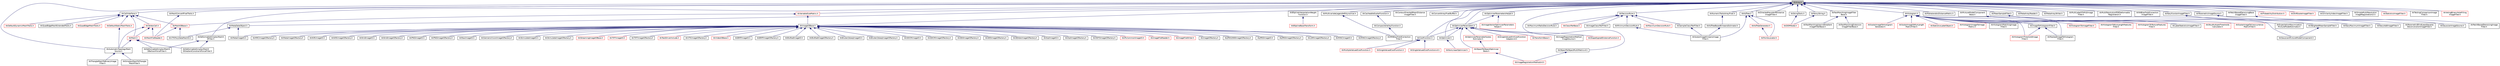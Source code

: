 digraph "itkArray.h"
{
 // LATEX_PDF_SIZE
  edge [fontname="Helvetica",fontsize="10",labelfontname="Helvetica",labelfontsize="10"];
  node [fontname="Helvetica",fontsize="10",shape=record];
  Node1 [label="itkArray.h",height=0.2,width=0.4,color="black", fillcolor="grey75", style="filled", fontcolor="black",tooltip=" "];
  Node1 -> Node2 [dir="back",color="midnightblue",fontsize="10",style="solid",fontname="Helvetica"];
  Node2 [label="itkAutomaticTopologyMesh\lSource.h",height=0.2,width=0.4,color="black", fillcolor="white", style="filled",URL="$itkAutomaticTopologyMeshSource_8h.html",tooltip=" "];
  Node2 -> Node3 [dir="back",color="midnightblue",fontsize="10",style="solid",fontname="Helvetica"];
  Node3 [label="itkSimplexMeshToTriangle\lMeshFilter.h",height=0.2,width=0.4,color="black", fillcolor="white", style="filled",URL="$itkSimplexMeshToTriangleMeshFilter_8h.html",tooltip=" "];
  Node2 -> Node4 [dir="back",color="midnightblue",fontsize="10",style="solid",fontname="Helvetica"];
  Node4 [label="itkTriangleMeshToBinaryImage\lFilter.h",height=0.2,width=0.4,color="black", fillcolor="white", style="filled",URL="$itkTriangleMeshToBinaryImageFilter_8h.html",tooltip=" "];
  Node1 -> Node5 [dir="back",color="midnightblue",fontsize="10",style="solid",fontname="Helvetica"];
  Node5 [label="itkBSplineInterpolationWeight\lFunction.h",height=0.2,width=0.4,color="black", fillcolor="white", style="filled",URL="$itkBSplineInterpolationWeightFunction_8h.html",tooltip=" "];
  Node5 -> Node6 [dir="back",color="midnightblue",fontsize="10",style="solid",fontname="Helvetica"];
  Node6 [label="itkBSplineBaseTransform.h",height=0.2,width=0.4,color="red", fillcolor="white", style="filled",URL="$itkBSplineBaseTransform_8h.html",tooltip=" "];
  Node1 -> Node29 [dir="back",color="midnightblue",fontsize="10",style="solid",fontname="Helvetica"];
  Node29 [label="itkCacheableScalarFunction.h",height=0.2,width=0.4,color="black", fillcolor="white", style="filled",URL="$itkCacheableScalarFunction_8h.html",tooltip=" "];
  Node29 -> Node30 [dir="back",color="midnightblue",fontsize="10",style="solid",fontname="Helvetica"];
  Node30 [label="itkCompositeValleyFunction.h",height=0.2,width=0.4,color="black", fillcolor="white", style="filled",URL="$itkCompositeValleyFunction_8h.html",tooltip=" "];
  Node30 -> Node31 [dir="back",color="midnightblue",fontsize="10",style="solid",fontname="Helvetica"];
  Node31 [label="itkMRIBiasFieldCorrection\lFilter.h",height=0.2,width=0.4,color="black", fillcolor="white", style="filled",URL="$itkMRIBiasFieldCorrectionFilter_8h.html",tooltip=" "];
  Node1 -> Node32 [dir="back",color="midnightblue",fontsize="10",style="solid",fontname="Helvetica"];
  Node32 [label="itkCellInterface.h",height=0.2,width=0.4,color="black", fillcolor="white", style="filled",URL="$itkCellInterface_8h.html",tooltip=" "];
  Node32 -> Node33 [dir="back",color="midnightblue",fontsize="10",style="solid",fontname="Helvetica"];
  Node33 [label="itkDefaultDynamicMeshTraits.h",height=0.2,width=0.4,color="red", fillcolor="white", style="filled",URL="$itkDefaultDynamicMeshTraits_8h.html",tooltip=" "];
  Node32 -> Node42 [dir="back",color="midnightblue",fontsize="10",style="solid",fontname="Helvetica"];
  Node42 [label="itkDefaultStaticMeshTraits.h",height=0.2,width=0.4,color="red", fillcolor="white", style="filled",URL="$itkDefaultStaticMeshTraits_8h.html",tooltip=" "];
  Node42 -> Node2 [dir="back",color="midnightblue",fontsize="10",style="solid",fontname="Helvetica"];
  Node32 -> Node77 [dir="back",color="midnightblue",fontsize="10",style="solid",fontname="Helvetica"];
  Node77 [label="itkMesh.h",height=0.2,width=0.4,color="red", fillcolor="white", style="filled",URL="$itkMesh_8h.html",tooltip=" "];
  Node77 -> Node2 [dir="back",color="midnightblue",fontsize="10",style="solid",fontname="Helvetica"];
  Node77 -> Node78 [dir="back",color="midnightblue",fontsize="10",style="solid",fontname="Helvetica"];
  Node78 [label="itkDeformableSimplexMesh3\lDBalloonForceFilter.h",height=0.2,width=0.4,color="black", fillcolor="white", style="filled",URL="$itkDeformableSimplexMesh3DBalloonForceFilter_8h.html",tooltip=" "];
  Node77 -> Node79 [dir="back",color="midnightblue",fontsize="10",style="solid",fontname="Helvetica"];
  Node79 [label="itkDeformableSimplexMesh3\lDGradientConstraintForceFilter.h",height=0.2,width=0.4,color="black", fillcolor="white", style="filled",URL="$itkDeformableSimplexMesh3DGradientConstraintForceFilter_8h.html",tooltip=" "];
  Node32 -> Node125 [dir="back",color="midnightblue",fontsize="10",style="solid",fontname="Helvetica"];
  Node125 [label="itkMeshIOBase.h",height=0.2,width=0.4,color="red", fillcolor="white", style="filled",URL="$itkMeshIOBase_8h.html",tooltip=" "];
  Node125 -> Node134 [dir="back",color="midnightblue",fontsize="10",style="solid",fontname="Helvetica"];
  Node134 [label="itkMeshFileReader.h",height=0.2,width=0.4,color="red", fillcolor="white", style="filled",URL="$itkMeshFileReader_8h.html",tooltip=" "];
  Node125 -> Node142 [dir="back",color="midnightblue",fontsize="10",style="solid",fontname="Helvetica"];
  Node142 [label="itkVTKPolyDataMeshIO.h",height=0.2,width=0.4,color="black", fillcolor="white", style="filled",URL="$itkVTKPolyDataMeshIO_8h.html",tooltip=" "];
  Node32 -> Node144 [dir="back",color="midnightblue",fontsize="10",style="solid",fontname="Helvetica"];
  Node144 [label="itkQuadEdgeMeshExtendedTraits.h",height=0.2,width=0.4,color="black", fillcolor="white", style="filled",URL="$itkQuadEdgeMeshExtendedTraits_8h.html",tooltip=" "];
  Node32 -> Node145 [dir="back",color="midnightblue",fontsize="10",style="solid",fontname="Helvetica"];
  Node145 [label="itkQuadEdgeMeshTraits.h",height=0.2,width=0.4,color="red", fillcolor="white", style="filled",URL="$itkQuadEdgeMeshTraits_8h.html",tooltip=" "];
  Node32 -> Node146 [dir="back",color="midnightblue",fontsize="10",style="solid",fontname="Helvetica"];
  Node146 [label="itkVertexCell.h",height=0.2,width=0.4,color="red", fillcolor="white", style="filled",URL="$itkVertexCell_8h.html",tooltip=" "];
  Node146 -> Node2 [dir="back",color="midnightblue",fontsize="10",style="solid",fontname="Helvetica"];
  Node146 -> Node77 [dir="back",color="midnightblue",fontsize="10",style="solid",fontname="Helvetica"];
  Node146 -> Node134 [dir="back",color="midnightblue",fontsize="10",style="solid",fontname="Helvetica"];
  Node1 -> Node162 [dir="back",color="midnightblue",fontsize="10",style="solid",fontname="Helvetica"];
  Node162 [label="itkContourDirectedMeanDistance\lImageFilter.h",height=0.2,width=0.4,color="black", fillcolor="white", style="filled",URL="$itkContourDirectedMeanDistanceImageFilter_8h.html",tooltip=" "];
  Node1 -> Node163 [dir="back",color="midnightblue",fontsize="10",style="solid",fontname="Helvetica"];
  Node163 [label="itkConvertArrayPixelBuffer.h",height=0.2,width=0.4,color="black", fillcolor="white", style="filled",URL="$itkConvertArrayPixelBuffer_8h.html",tooltip=" "];
  Node1 -> Node164 [dir="back",color="midnightblue",fontsize="10",style="solid",fontname="Helvetica"];
  Node164 [label="itkCostFunction.h",height=0.2,width=0.4,color="black", fillcolor="white", style="filled",URL="$itkCostFunction_8h.html",tooltip=" "];
  Node164 -> Node165 [dir="back",color="midnightblue",fontsize="10",style="solid",fontname="Helvetica"];
  Node165 [label="itkMultipleValuedCostFunction.h",height=0.2,width=0.4,color="red", fillcolor="white", style="filled",URL="$itkMultipleValuedCostFunction_8h.html",tooltip=" "];
  Node164 -> Node174 [dir="back",color="midnightblue",fontsize="10",style="solid",fontname="Helvetica"];
  Node174 [label="itkSingleValuedCostFunction.h",height=0.2,width=0.4,color="red", fillcolor="white", style="filled",URL="$itkSingleValuedCostFunction_8h.html",tooltip=" "];
  Node164 -> Node208 [dir="back",color="midnightblue",fontsize="10",style="solid",fontname="Helvetica"];
  Node208 [label="itkSingleValuedCostFunctionv4.h",height=0.2,width=0.4,color="red", fillcolor="white", style="filled",URL="$itkSingleValuedCostFunctionv4_8h.html",tooltip=" "];
  Node1 -> Node231 [dir="back",color="midnightblue",fontsize="10",style="solid",fontname="Helvetica"];
  Node231 [label="itkDecisionRule.h",height=0.2,width=0.4,color="black", fillcolor="white", style="filled",URL="$itkDecisionRule_8h.html",tooltip=" "];
  Node231 -> Node232 [dir="back",color="midnightblue",fontsize="10",style="solid",fontname="Helvetica"];
  Node232 [label="itkClassifierBase.h",height=0.2,width=0.4,color="red", fillcolor="white", style="filled",URL="$itkClassifierBase_8h.html",tooltip=" "];
  Node231 -> Node236 [dir="back",color="midnightblue",fontsize="10",style="solid",fontname="Helvetica"];
  Node236 [label="itkImageClassifierFilter.h",height=0.2,width=0.4,color="black", fillcolor="white", style="filled",URL="$itkImageClassifierFilter_8h.html",tooltip=" "];
  Node231 -> Node237 [dir="back",color="midnightblue",fontsize="10",style="solid",fontname="Helvetica"];
  Node237 [label="itkMaximumDecisionRule.h",height=0.2,width=0.4,color="red", fillcolor="white", style="filled",URL="$itkMaximumDecisionRule_8h.html",tooltip=" "];
  Node231 -> Node239 [dir="back",color="midnightblue",fontsize="10",style="solid",fontname="Helvetica"];
  Node239 [label="itkMaximumRatioDecisionRule.h",height=0.2,width=0.4,color="black", fillcolor="white", style="filled",URL="$itkMaximumRatioDecisionRule_8h.html",tooltip=" "];
  Node231 -> Node240 [dir="back",color="midnightblue",fontsize="10",style="solid",fontname="Helvetica"];
  Node240 [label="itkMinimumDecisionRule.h",height=0.2,width=0.4,color="black", fillcolor="white", style="filled",URL="$itkMinimumDecisionRule_8h.html",tooltip=" "];
  Node240 -> Node241 [dir="back",color="midnightblue",fontsize="10",style="solid",fontname="Helvetica"];
  Node241 [label="itkScalarImageKmeansImage\lFilter.h",height=0.2,width=0.4,color="black", fillcolor="white", style="filled",URL="$itkScalarImageKmeansImageFilter_8h.html",tooltip=" "];
  Node231 -> Node242 [dir="back",color="midnightblue",fontsize="10",style="solid",fontname="Helvetica"];
  Node242 [label="itkSampleClassifierFilter.h",height=0.2,width=0.4,color="black", fillcolor="white", style="filled",URL="$itkSampleClassifierFilter_8h.html",tooltip=" "];
  Node242 -> Node241 [dir="back",color="midnightblue",fontsize="10",style="solid",fontname="Helvetica"];
  Node1 -> Node107 [dir="back",color="midnightblue",fontsize="10",style="solid",fontname="Helvetica"];
  Node107 [label="itkDeformableSimplexMesh3\lDFilter.h",height=0.2,width=0.4,color="black", fillcolor="white", style="filled",URL="$itkDeformableSimplexMesh3DFilter_8h.html",tooltip=" "];
  Node107 -> Node78 [dir="back",color="midnightblue",fontsize="10",style="solid",fontname="Helvetica"];
  Node107 -> Node79 [dir="back",color="midnightblue",fontsize="10",style="solid",fontname="Helvetica"];
  Node1 -> Node243 [dir="back",color="midnightblue",fontsize="10",style="solid",fontname="Helvetica"];
  Node243 [label="itkDirectedHausdorffDistance\lImageFilter.h",height=0.2,width=0.4,color="black", fillcolor="white", style="filled",URL="$itkDirectedHausdorffDistanceImageFilter_8h.html",tooltip=" "];
  Node1 -> Node244 [dir="back",color="midnightblue",fontsize="10",style="solid",fontname="Helvetica"];
  Node244 [label="itkFancyString.h",height=0.2,width=0.4,color="black", fillcolor="white", style="filled",URL="$itkFancyString_8h.html",tooltip=" "];
  Node244 -> Node245 [dir="back",color="midnightblue",fontsize="10",style="solid",fontname="Helvetica"];
  Node245 [label="itkDOMNode.h",height=0.2,width=0.4,color="red", fillcolor="white", style="filled",URL="$itkDOMNode_8h.html",tooltip=" "];
  Node1 -> Node87 [dir="back",color="midnightblue",fontsize="10",style="solid",fontname="Helvetica"];
  Node87 [label="itkFastMarchingImageFilter\lBase.h",height=0.2,width=0.4,color="black", fillcolor="white", style="filled",URL="$itkFastMarchingImageFilterBase_8h.html",tooltip=" "];
  Node87 -> Node88 [dir="back",color="midnightblue",fontsize="10",style="solid",fontname="Helvetica"];
  Node88 [label="itkFastMarchingExtension\lImageFilterBase.h",height=0.2,width=0.4,color="black", fillcolor="white", style="filled",URL="$itkFastMarchingExtensionImageFilterBase_8h.html",tooltip=" "];
  Node87 -> Node89 [dir="back",color="midnightblue",fontsize="10",style="solid",fontname="Helvetica"];
  Node89 [label="itkFastMarchingUpwindGradient\lImageFilterBase.h",height=0.2,width=0.4,color="black", fillcolor="white", style="filled",URL="$itkFastMarchingUpwindGradientImageFilterBase_8h.html",tooltip=" "];
  Node1 -> Node251 [dir="back",color="midnightblue",fontsize="10",style="solid",fontname="Helvetica"];
  Node251 [label="itkHistogram.h",height=0.2,width=0.4,color="black", fillcolor="white", style="filled",URL="$itkHistogram_8h.html",tooltip=" "];
  Node251 -> Node12 [dir="back",color="midnightblue",fontsize="10",style="solid",fontname="Helvetica"];
  Node12 [label="itkHistogramImageToImage\lMetric.h",height=0.2,width=0.4,color="red", fillcolor="white", style="filled",URL="$itkHistogramImageToImageMetric_8h.html",tooltip=" "];
  Node251 -> Node252 [dir="back",color="midnightblue",fontsize="10",style="solid",fontname="Helvetica"];
  Node252 [label="itkHistogramMatchingImage\lFilter.h",height=0.2,width=0.4,color="black", fillcolor="white", style="filled",URL="$itkHistogramMatchingImageFilter_8h.html",tooltip=" "];
  Node251 -> Node253 [dir="back",color="midnightblue",fontsize="10",style="solid",fontname="Helvetica"];
  Node253 [label="itkHistogramThresholdImage\lFilter.h",height=0.2,width=0.4,color="red", fillcolor="white", style="filled",URL="$itkHistogramThresholdImageFilter_8h.html",tooltip=" "];
  Node251 -> Node266 [dir="back",color="midnightblue",fontsize="10",style="solid",fontname="Helvetica"];
  Node266 [label="itkHistogramToImageFilter.h",height=0.2,width=0.4,color="red", fillcolor="white", style="filled",URL="$itkHistogramToImageFilter_8h.html",tooltip=" "];
  Node251 -> Node271 [dir="back",color="midnightblue",fontsize="10",style="solid",fontname="Helvetica"];
  Node271 [label="itkHistogramToRunLengthFeatures\lFilter.h",height=0.2,width=0.4,color="red", fillcolor="white", style="filled",URL="$itkHistogramToRunLengthFeaturesFilter_8h.html",tooltip=" "];
  Node251 -> Node273 [dir="back",color="midnightblue",fontsize="10",style="solid",fontname="Helvetica"];
  Node273 [label="itkHistogramToTextureFeatures\lFilter.h",height=0.2,width=0.4,color="red", fillcolor="white", style="filled",URL="$itkHistogramToTextureFeaturesFilter_8h.html",tooltip=" "];
  Node251 -> Node275 [dir="back",color="midnightblue",fontsize="10",style="solid",fontname="Helvetica"];
  Node275 [label="itkImageToHistogramFilter.h",height=0.2,width=0.4,color="black", fillcolor="white", style="filled",URL="$itkImageToHistogramFilter_8h.html",tooltip=" "];
  Node275 -> Node253 [dir="back",color="midnightblue",fontsize="10",style="solid",fontname="Helvetica"];
  Node275 -> Node276 [dir="back",color="midnightblue",fontsize="10",style="solid",fontname="Helvetica"];
  Node276 [label="itkMaskedImageToHistogram\lFilter.h",height=0.2,width=0.4,color="black", fillcolor="white", style="filled",URL="$itkMaskedImageToHistogramFilter_8h.html",tooltip=" "];
  Node251 -> Node277 [dir="back",color="midnightblue",fontsize="10",style="solid",fontname="Helvetica"];
  Node277 [label="itkLabelStatisticsImageFilter.h",height=0.2,width=0.4,color="black", fillcolor="white", style="filled",URL="$itkLabelStatisticsImageFilter_8h.html",tooltip=" "];
  Node251 -> Node276 [dir="back",color="midnightblue",fontsize="10",style="solid",fontname="Helvetica"];
  Node251 -> Node278 [dir="back",color="midnightblue",fontsize="10",style="solid",fontname="Helvetica"];
  Node278 [label="itkOtsuMultipleThresholds\lCalculator.h",height=0.2,width=0.4,color="red", fillcolor="white", style="filled",URL="$itkOtsuMultipleThresholdsCalculator_8h.html",tooltip=" "];
  Node251 -> Node281 [dir="back",color="midnightblue",fontsize="10",style="solid",fontname="Helvetica"];
  Node281 [label="itkScalarImageToCooccurrence\lMatrixFilter.h",height=0.2,width=0.4,color="red", fillcolor="white", style="filled",URL="$itkScalarImageToCooccurrenceMatrixFilter_8h.html",tooltip=" "];
  Node251 -> Node282 [dir="back",color="midnightblue",fontsize="10",style="solid",fontname="Helvetica"];
  Node282 [label="itkScalarImageToHistogram\lGenerator.h",height=0.2,width=0.4,color="red", fillcolor="white", style="filled",URL="$itkScalarImageToHistogramGenerator_8h.html",tooltip=" "];
  Node251 -> Node283 [dir="back",color="midnightblue",fontsize="10",style="solid",fontname="Helvetica"];
  Node283 [label="itkScalarImageToRunLength\lMatrixFilter.h",height=0.2,width=0.4,color="red", fillcolor="white", style="filled",URL="$itkScalarImageToRunLengthMatrixFilter_8h.html",tooltip=" "];
  Node251 -> Node284 [dir="back",color="midnightblue",fontsize="10",style="solid",fontname="Helvetica"];
  Node284 [label="itkStatisticsLabelObject.h",height=0.2,width=0.4,color="red", fillcolor="white", style="filled",URL="$itkStatisticsLabelObject_8h.html",tooltip=" "];
  Node1 -> Node296 [dir="back",color="midnightblue",fontsize="10",style="solid",fontname="Helvetica"];
  Node296 [label="itkImageIOBase.h",height=0.2,width=0.4,color="black", fillcolor="white", style="filled",URL="$itkImageIOBase_8h.html",tooltip=" "];
  Node296 -> Node297 [dir="back",color="midnightblue",fontsize="10",style="solid",fontname="Helvetica"];
  Node297 [label="itkBMPImageIO.h",height=0.2,width=0.4,color="black", fillcolor="white", style="filled",URL="$itkBMPImageIO_8h.html",tooltip=" "];
  Node296 -> Node298 [dir="back",color="midnightblue",fontsize="10",style="solid",fontname="Helvetica"];
  Node298 [label="itkBMPImageIOFactory.h",height=0.2,width=0.4,color="black", fillcolor="white", style="filled",URL="$itkBMPImageIOFactory_8h.html",tooltip=" "];
  Node296 -> Node299 [dir="back",color="midnightblue",fontsize="10",style="solid",fontname="Helvetica"];
  Node299 [label="itkBioRadImageIO.h",height=0.2,width=0.4,color="black", fillcolor="white", style="filled",URL="$itkBioRadImageIO_8h.html",tooltip=" "];
  Node296 -> Node300 [dir="back",color="midnightblue",fontsize="10",style="solid",fontname="Helvetica"];
  Node300 [label="itkBioRadImageIOFactory.h",height=0.2,width=0.4,color="black", fillcolor="white", style="filled",URL="$itkBioRadImageIOFactory_8h.html",tooltip=" "];
  Node296 -> Node301 [dir="back",color="midnightblue",fontsize="10",style="solid",fontname="Helvetica"];
  Node301 [label="itkBruker2dseqImageIO.h",height=0.2,width=0.4,color="black", fillcolor="white", style="filled",URL="$itkBruker2dseqImageIO_8h.html",tooltip=" "];
  Node296 -> Node302 [dir="back",color="midnightblue",fontsize="10",style="solid",fontname="Helvetica"];
  Node302 [label="itkBruker2dseqImageIOFactory.h",height=0.2,width=0.4,color="black", fillcolor="white", style="filled",URL="$itkBruker2dseqImageIOFactory_8h.html",tooltip=" "];
  Node296 -> Node303 [dir="back",color="midnightblue",fontsize="10",style="solid",fontname="Helvetica"];
  Node303 [label="itkGDCMImageIO.h",height=0.2,width=0.4,color="black", fillcolor="white", style="filled",URL="$itkGDCMImageIO_8h.html",tooltip=" "];
  Node296 -> Node304 [dir="back",color="midnightblue",fontsize="10",style="solid",fontname="Helvetica"];
  Node304 [label="itkGDCMImageIOFactory.h",height=0.2,width=0.4,color="black", fillcolor="white", style="filled",URL="$itkGDCMImageIOFactory_8h.html",tooltip=" "];
  Node296 -> Node305 [dir="back",color="midnightblue",fontsize="10",style="solid",fontname="Helvetica"];
  Node305 [label="itkGE4ImageIOFactory.h",height=0.2,width=0.4,color="black", fillcolor="white", style="filled",URL="$itkGE4ImageIOFactory_8h.html",tooltip=" "];
  Node296 -> Node306 [dir="back",color="midnightblue",fontsize="10",style="solid",fontname="Helvetica"];
  Node306 [label="itkGE5ImageIOFactory.h",height=0.2,width=0.4,color="black", fillcolor="white", style="filled",URL="$itkGE5ImageIOFactory_8h.html",tooltip=" "];
  Node296 -> Node307 [dir="back",color="midnightblue",fontsize="10",style="solid",fontname="Helvetica"];
  Node307 [label="itkGEAdwImageIOFactory.h",height=0.2,width=0.4,color="black", fillcolor="white", style="filled",URL="$itkGEAdwImageIOFactory_8h.html",tooltip=" "];
  Node296 -> Node308 [dir="back",color="midnightblue",fontsize="10",style="solid",fontname="Helvetica"];
  Node308 [label="itkGiplImageIO.h",height=0.2,width=0.4,color="black", fillcolor="white", style="filled",URL="$itkGiplImageIO_8h.html",tooltip=" "];
  Node296 -> Node309 [dir="back",color="midnightblue",fontsize="10",style="solid",fontname="Helvetica"];
  Node309 [label="itkGiplImageIOFactory.h",height=0.2,width=0.4,color="black", fillcolor="white", style="filled",URL="$itkGiplImageIOFactory_8h.html",tooltip=" "];
  Node296 -> Node310 [dir="back",color="midnightblue",fontsize="10",style="solid",fontname="Helvetica"];
  Node310 [label="itkHDF5ImageIOFactory.h",height=0.2,width=0.4,color="black", fillcolor="white", style="filled",URL="$itkHDF5ImageIOFactory_8h.html",tooltip=" "];
  Node296 -> Node311 [dir="back",color="midnightblue",fontsize="10",style="solid",fontname="Helvetica"];
  Node311 [label="itkIPLCommonImageIO.h",height=0.2,width=0.4,color="red", fillcolor="white", style="filled",URL="$itkIPLCommonImageIO_8h.html",tooltip="This file was written as a modification to the itkMetaImageIO as a new method for reading in files fr..."];
  Node296 -> Node316 [dir="back",color="midnightblue",fontsize="10",style="solid",fontname="Helvetica"];
  Node316 [label="itkImageFileReader.h",height=0.2,width=0.4,color="red", fillcolor="white", style="filled",URL="$itkImageFileReader_8h.html",tooltip=" "];
  Node296 -> Node319 [dir="back",color="midnightblue",fontsize="10",style="solid",fontname="Helvetica"];
  Node319 [label="itkImageFileWriter.h",height=0.2,width=0.4,color="red", fillcolor="white", style="filled",URL="$itkImageFileWriter_8h.html",tooltip=" "];
  Node296 -> Node321 [dir="back",color="midnightblue",fontsize="10",style="solid",fontname="Helvetica"];
  Node321 [label="itkImageIOFactory.h",height=0.2,width=0.4,color="black", fillcolor="white", style="filled",URL="$itkImageIOFactory_8h.html",tooltip=" "];
  Node296 -> Node322 [dir="back",color="midnightblue",fontsize="10",style="solid",fontname="Helvetica"];
  Node322 [label="itkJPEG2000ImageIOFactory.h",height=0.2,width=0.4,color="black", fillcolor="white", style="filled",URL="$itkJPEG2000ImageIOFactory_8h.html",tooltip=" "];
  Node296 -> Node323 [dir="back",color="midnightblue",fontsize="10",style="solid",fontname="Helvetica"];
  Node323 [label="itkJPEGImageIO.h",height=0.2,width=0.4,color="black", fillcolor="white", style="filled",URL="$itkJPEGImageIO_8h.html",tooltip=" "];
  Node296 -> Node324 [dir="back",color="midnightblue",fontsize="10",style="solid",fontname="Helvetica"];
  Node324 [label="itkJPEGImageIOFactory.h",height=0.2,width=0.4,color="black", fillcolor="white", style="filled",URL="$itkJPEGImageIOFactory_8h.html",tooltip=" "];
  Node296 -> Node325 [dir="back",color="midnightblue",fontsize="10",style="solid",fontname="Helvetica"];
  Node325 [label="itkLSMImageIOFactory.h",height=0.2,width=0.4,color="black", fillcolor="white", style="filled",URL="$itkLSMImageIOFactory_8h.html",tooltip=" "];
  Node296 -> Node326 [dir="back",color="midnightblue",fontsize="10",style="solid",fontname="Helvetica"];
  Node326 [label="itkMINCImageIO.h",height=0.2,width=0.4,color="black", fillcolor="white", style="filled",URL="$itkMINCImageIO_8h.html",tooltip=" "];
  Node296 -> Node327 [dir="back",color="midnightblue",fontsize="10",style="solid",fontname="Helvetica"];
  Node327 [label="itkMINCImageIOFactory.h",height=0.2,width=0.4,color="black", fillcolor="white", style="filled",URL="$itkMINCImageIOFactory_8h.html",tooltip=" "];
  Node296 -> Node328 [dir="back",color="midnightblue",fontsize="10",style="solid",fontname="Helvetica"];
  Node328 [label="itkMRCImageIOFactory.h",height=0.2,width=0.4,color="black", fillcolor="white", style="filled",URL="$itkMRCImageIOFactory_8h.html",tooltip=" "];
  Node296 -> Node329 [dir="back",color="midnightblue",fontsize="10",style="solid",fontname="Helvetica"];
  Node329 [label="itkMetaImageIO.h",height=0.2,width=0.4,color="black", fillcolor="white", style="filled",URL="$itkMetaImageIO_8h.html",tooltip=" "];
  Node296 -> Node330 [dir="back",color="midnightblue",fontsize="10",style="solid",fontname="Helvetica"];
  Node330 [label="itkMetaImageIOFactory.h",height=0.2,width=0.4,color="black", fillcolor="white", style="filled",URL="$itkMetaImageIOFactory_8h.html",tooltip=" "];
  Node296 -> Node331 [dir="back",color="midnightblue",fontsize="10",style="solid",fontname="Helvetica"];
  Node331 [label="itkNiftiImageIO.h",height=0.2,width=0.4,color="black", fillcolor="white", style="filled",URL="$itkNiftiImageIO_8h.html",tooltip=" "];
  Node296 -> Node332 [dir="back",color="midnightblue",fontsize="10",style="solid",fontname="Helvetica"];
  Node332 [label="itkNiftiImageIOFactory.h",height=0.2,width=0.4,color="black", fillcolor="white", style="filled",URL="$itkNiftiImageIOFactory_8h.html",tooltip=" "];
  Node296 -> Node333 [dir="back",color="midnightblue",fontsize="10",style="solid",fontname="Helvetica"];
  Node333 [label="itkNrrdImageIO.h",height=0.2,width=0.4,color="black", fillcolor="white", style="filled",URL="$itkNrrdImageIO_8h.html",tooltip=" "];
  Node296 -> Node334 [dir="back",color="midnightblue",fontsize="10",style="solid",fontname="Helvetica"];
  Node334 [label="itkNrrdImageIOFactory.h",height=0.2,width=0.4,color="black", fillcolor="white", style="filled",URL="$itkNrrdImageIOFactory_8h.html",tooltip=" "];
  Node296 -> Node335 [dir="back",color="midnightblue",fontsize="10",style="solid",fontname="Helvetica"];
  Node335 [label="itkPNGImageIO.h",height=0.2,width=0.4,color="black", fillcolor="white", style="filled",URL="$itkPNGImageIO_8h.html",tooltip=" "];
  Node296 -> Node336 [dir="back",color="midnightblue",fontsize="10",style="solid",fontname="Helvetica"];
  Node336 [label="itkPNGImageIOFactory.h",height=0.2,width=0.4,color="black", fillcolor="white", style="filled",URL="$itkPNGImageIOFactory_8h.html",tooltip=" "];
  Node296 -> Node337 [dir="back",color="midnightblue",fontsize="10",style="solid",fontname="Helvetica"];
  Node337 [label="itkRawImageIO.h",height=0.2,width=0.4,color="black", fillcolor="white", style="filled",URL="$itkRawImageIO_8h.html",tooltip=" "];
  Node296 -> Node338 [dir="back",color="midnightblue",fontsize="10",style="solid",fontname="Helvetica"];
  Node338 [label="itkSiemensVisionImageIOFactory.h",height=0.2,width=0.4,color="black", fillcolor="white", style="filled",URL="$itkSiemensVisionImageIOFactory_8h.html",tooltip=" "];
  Node296 -> Node339 [dir="back",color="midnightblue",fontsize="10",style="solid",fontname="Helvetica"];
  Node339 [label="itkStimulateImageIO.h",height=0.2,width=0.4,color="black", fillcolor="white", style="filled",URL="$itkStimulateImageIO_8h.html",tooltip=" "];
  Node296 -> Node340 [dir="back",color="midnightblue",fontsize="10",style="solid",fontname="Helvetica"];
  Node340 [label="itkStimulateImageIOFactory.h",height=0.2,width=0.4,color="black", fillcolor="white", style="filled",URL="$itkStimulateImageIOFactory_8h.html",tooltip=" "];
  Node296 -> Node341 [dir="back",color="midnightblue",fontsize="10",style="solid",fontname="Helvetica"];
  Node341 [label="itkStreamingImageIOBase.h",height=0.2,width=0.4,color="red", fillcolor="white", style="filled",URL="$itkStreamingImageIOBase_8h.html",tooltip=" "];
  Node296 -> Node346 [dir="back",color="midnightblue",fontsize="10",style="solid",fontname="Helvetica"];
  Node346 [label="itkTIFFImageIO.h",height=0.2,width=0.4,color="red", fillcolor="white", style="filled",URL="$itkTIFFImageIO_8h.html",tooltip=" "];
  Node296 -> Node348 [dir="back",color="midnightblue",fontsize="10",style="solid",fontname="Helvetica"];
  Node348 [label="itkTIFFImageIOFactory.h",height=0.2,width=0.4,color="black", fillcolor="white", style="filled",URL="$itkTIFFImageIOFactory_8h.html",tooltip=" "];
  Node296 -> Node349 [dir="back",color="midnightblue",fontsize="10",style="solid",fontname="Helvetica"];
  Node349 [label="itkTestDriverInclude.h",height=0.2,width=0.4,color="red", fillcolor="white", style="filled",URL="$itkTestDriverInclude_8h.html",tooltip=" "];
  Node296 -> Node352 [dir="back",color="midnightblue",fontsize="10",style="solid",fontname="Helvetica"];
  Node352 [label="itkVTKImageIOFactory.h",height=0.2,width=0.4,color="black", fillcolor="white", style="filled",URL="$itkVTKImageIOFactory_8h.html",tooltip=" "];
  Node296 -> Node353 [dir="back",color="midnightblue",fontsize="10",style="solid",fontname="Helvetica"];
  Node353 [label="itkVideoIOBase.h",height=0.2,width=0.4,color="red", fillcolor="white", style="filled",URL="$itkVideoIOBase_8h.html",tooltip=" "];
  Node1 -> Node359 [dir="back",color="midnightblue",fontsize="10",style="solid",fontname="Helvetica"];
  Node359 [label="itkKdTree.h",height=0.2,width=0.4,color="black", fillcolor="white", style="filled",URL="$itkKdTree_8h.html",tooltip=" "];
  Node359 -> Node360 [dir="back",color="midnightblue",fontsize="10",style="solid",fontname="Helvetica"];
  Node360 [label="itkKdTreeGenerator.h",height=0.2,width=0.4,color="red", fillcolor="white", style="filled",URL="$itkKdTreeGenerator_8h.html",tooltip=" "];
  Node360 -> Node362 [dir="back",color="midnightblue",fontsize="10",style="solid",fontname="Helvetica"];
  Node362 [label="itkPointsLocator.h",height=0.2,width=0.4,color="red", fillcolor="white", style="filled",URL="$itkPointsLocator_8h.html",tooltip=" "];
  Node359 -> Node362 [dir="back",color="midnightblue",fontsize="10",style="solid",fontname="Helvetica"];
  Node359 -> Node241 [dir="back",color="midnightblue",fontsize="10",style="solid",fontname="Helvetica"];
  Node1 -> Node364 [dir="back",color="midnightblue",fontsize="10",style="solid",fontname="Helvetica"];
  Node364 [label="itkMahalanobisDistanceMetric.h",height=0.2,width=0.4,color="black", fillcolor="white", style="filled",URL="$itkMahalanobisDistanceMetric_8h.html",tooltip=" "];
  Node1 -> Node365 [dir="back",color="midnightblue",fontsize="10",style="solid",fontname="Helvetica"];
  Node365 [label="itkMeanSampleFilter.h",height=0.2,width=0.4,color="black", fillcolor="white", style="filled",URL="$itkMeanSampleFilter_8h.html",tooltip=" "];
  Node365 -> Node366 [dir="back",color="midnightblue",fontsize="10",style="solid",fontname="Helvetica"];
  Node366 [label="itkWeightedMeanSampleFilter.h",height=0.2,width=0.4,color="black", fillcolor="white", style="filled",URL="$itkWeightedMeanSampleFilter_8h.html",tooltip=" "];
  Node366 -> Node367 [dir="back",color="midnightblue",fontsize="10",style="solid",fontname="Helvetica"];
  Node367 [label="itkGaussianMixtureModelComponent.h",height=0.2,width=0.4,color="black", fillcolor="white", style="filled",URL="$itkGaussianMixtureModelComponent_8h.html",tooltip=" "];
  Node1 -> Node368 [dir="back",color="midnightblue",fontsize="10",style="solid",fontname="Helvetica"];
  Node368 [label="itkMeshConvertPixelTraits.h",height=0.2,width=0.4,color="black", fillcolor="white", style="filled",URL="$itkMeshConvertPixelTraits_8h.html",tooltip=" "];
  Node368 -> Node134 [dir="back",color="midnightblue",fontsize="10",style="solid",fontname="Helvetica"];
  Node1 -> Node369 [dir="back",color="midnightblue",fontsize="10",style="solid",fontname="Helvetica"];
  Node369 [label="itkMetaArrayReader.h",height=0.2,width=0.4,color="black", fillcolor="white", style="filled",URL="$itkMetaArrayReader_8h.html",tooltip=" "];
  Node1 -> Node370 [dir="back",color="midnightblue",fontsize="10",style="solid",fontname="Helvetica"];
  Node370 [label="itkMetaArrayWriter.h",height=0.2,width=0.4,color="black", fillcolor="white", style="filled",URL="$itkMetaArrayWriter_8h.html",tooltip=" "];
  Node1 -> Node371 [dir="back",color="midnightblue",fontsize="10",style="solid",fontname="Helvetica"];
  Node371 [label="itkMetaDataObject.h",height=0.2,width=0.4,color="black", fillcolor="white", style="filled",URL="$itkMetaDataObject_8h.html",tooltip=" "];
  Node371 -> Node329 [dir="back",color="midnightblue",fontsize="10",style="solid",fontname="Helvetica"];
  Node371 -> Node142 [dir="back",color="midnightblue",fontsize="10",style="solid",fontname="Helvetica"];
  Node1 -> Node372 [dir="back",color="midnightblue",fontsize="10",style="solid",fontname="Helvetica"];
  Node372 [label="itkMixtureModelComponent\lBase.h",height=0.2,width=0.4,color="black", fillcolor="white", style="filled",URL="$itkMixtureModelComponentBase_8h.html",tooltip=" "];
  Node372 -> Node373 [dir="back",color="midnightblue",fontsize="10",style="solid",fontname="Helvetica"];
  Node373 [label="itkExpectationMaximization\lMixtureModelEstimator.h",height=0.2,width=0.4,color="black", fillcolor="white", style="filled",URL="$itkExpectationMaximizationMixtureModelEstimator_8h.html",tooltip=" "];
  Node372 -> Node367 [dir="back",color="midnightblue",fontsize="10",style="solid",fontname="Helvetica"];
  Node1 -> Node374 [dir="back",color="midnightblue",fontsize="10",style="solid",fontname="Helvetica"];
  Node374 [label="itkMultiLabelSTAPLEImage\lFilter.h",height=0.2,width=0.4,color="black", fillcolor="white", style="filled",URL="$itkMultiLabelSTAPLEImageFilter_8h.html",tooltip=" "];
  Node1 -> Node375 [dir="back",color="midnightblue",fontsize="10",style="solid",fontname="Helvetica"];
  Node375 [label="itkMultiResolutionPDEDeformable\lRegistration.h",height=0.2,width=0.4,color="black", fillcolor="white", style="filled",URL="$itkMultiResolutionPDEDeformableRegistration_8h.html",tooltip=" "];
  Node1 -> Node376 [dir="back",color="midnightblue",fontsize="10",style="solid",fontname="Helvetica"];
  Node376 [label="itkMultivariateLegendrePolynomial.h",height=0.2,width=0.4,color="black", fillcolor="white", style="filled",URL="$itkMultivariateLegendrePolynomial_8h.html",tooltip=" "];
  Node376 -> Node31 [dir="back",color="midnightblue",fontsize="10",style="solid",fontname="Helvetica"];
  Node1 -> Node116 [dir="back",color="midnightblue",fontsize="10",style="solid",fontname="Helvetica"];
  Node116 [label="itkN4BiasFieldCorrection\lImageFilter.h",height=0.2,width=0.4,color="black", fillcolor="white", style="filled",URL="$itkN4BiasFieldCorrectionImageFilter_8h.html",tooltip=" "];
  Node1 -> Node377 [dir="back",color="midnightblue",fontsize="10",style="solid",fontname="Helvetica"];
  Node377 [label="itkNaryFunctorImageFilter.h",height=0.2,width=0.4,color="black", fillcolor="white", style="filled",URL="$itkNaryFunctorImageFilter_8h.html",tooltip=" "];
  Node377 -> Node378 [dir="back",color="midnightblue",fontsize="10",style="solid",fontname="Helvetica"];
  Node378 [label="itkNaryAddImageFilter.h",height=0.2,width=0.4,color="black", fillcolor="white", style="filled",URL="$itkNaryAddImageFilter_8h.html",tooltip=" "];
  Node377 -> Node379 [dir="back",color="midnightblue",fontsize="10",style="solid",fontname="Helvetica"];
  Node379 [label="itkNaryMaximumImageFilter.h",height=0.2,width=0.4,color="black", fillcolor="white", style="filled",URL="$itkNaryMaximumImageFilter_8h.html",tooltip=" "];
  Node1 -> Node380 [dir="back",color="midnightblue",fontsize="10",style="solid",fontname="Helvetica"];
  Node380 [label="itkNumericTraitsArrayPixel.h",height=0.2,width=0.4,color="black", fillcolor="white", style="filled",URL="$itkNumericTraitsArrayPixel_8h.html",tooltip=" "];
  Node380 -> Node381 [dir="back",color="midnightblue",fontsize="10",style="solid",fontname="Helvetica"];
  Node381 [label="itkKdTreeBasedKmeansEstimator.h",height=0.2,width=0.4,color="black", fillcolor="white", style="filled",URL="$itkKdTreeBasedKmeansEstimator_8h.html",tooltip=" "];
  Node381 -> Node241 [dir="back",color="midnightblue",fontsize="10",style="solid",fontname="Helvetica"];
  Node1 -> Node118 [dir="back",color="midnightblue",fontsize="10",style="solid",fontname="Helvetica"];
  Node118 [label="itkObjectToObjectMultiMetricv4.h",height=0.2,width=0.4,color="black", fillcolor="white", style="filled",URL="$itkObjectToObjectMultiMetricv4_8h.html",tooltip=" "];
  Node118 -> Node60 [dir="back",color="midnightblue",fontsize="10",style="solid",fontname="Helvetica"];
  Node60 [label="itkImageRegistrationMethodv4.h",height=0.2,width=0.4,color="red", fillcolor="white", style="filled",URL="$itkImageRegistrationMethodv4_8h.html",tooltip=" "];
  Node1 -> Node382 [dir="back",color="midnightblue",fontsize="10",style="solid",fontname="Helvetica"];
  Node382 [label="itkOptimizer.h",height=0.2,width=0.4,color="black", fillcolor="white", style="filled",URL="$itkOptimizer_8h.html",tooltip=" "];
  Node382 -> Node383 [dir="back",color="midnightblue",fontsize="10",style="solid",fontname="Helvetica"];
  Node383 [label="itkNonLinearOptimizer.h",height=0.2,width=0.4,color="red", fillcolor="white", style="filled",URL="$itkNonLinearOptimizer_8h.html",tooltip=" "];
  Node1 -> Node384 [dir="back",color="midnightblue",fontsize="10",style="solid",fontname="Helvetica"];
  Node384 [label="itkOptimizerParameters.h",height=0.2,width=0.4,color="black", fillcolor="white", style="filled",URL="$itkOptimizerParameters_8h.html",tooltip=" "];
  Node384 -> Node164 [dir="back",color="midnightblue",fontsize="10",style="solid",fontname="Helvetica"];
  Node384 -> Node385 [dir="back",color="midnightblue",fontsize="10",style="solid",fontname="Helvetica"];
  Node385 [label="itkImageRegistrationMethod\lImageSource.h",height=0.2,width=0.4,color="black", fillcolor="white", style="filled",URL="$itkImageRegistrationMethodImageSource_8h.html",tooltip=" "];
  Node384 -> Node211 [dir="back",color="midnightblue",fontsize="10",style="solid",fontname="Helvetica"];
  Node211 [label="itkObjectToObjectOptimizer\lBase.h",height=0.2,width=0.4,color="red", fillcolor="white", style="filled",URL="$itkObjectToObjectOptimizerBase_8h.html",tooltip=" "];
  Node211 -> Node60 [dir="back",color="midnightblue",fontsize="10",style="solid",fontname="Helvetica"];
  Node384 -> Node382 [dir="back",color="midnightblue",fontsize="10",style="solid",fontname="Helvetica"];
  Node384 -> Node386 [dir="back",color="midnightblue",fontsize="10",style="solid",fontname="Helvetica"];
  Node386 [label="itkOptimizerParameterScales\lEstimator.h",height=0.2,width=0.4,color="red", fillcolor="white", style="filled",URL="$itkOptimizerParameterScalesEstimator_8h.html",tooltip=" "];
  Node386 -> Node211 [dir="back",color="midnightblue",fontsize="10",style="solid",fontname="Helvetica"];
  Node384 -> Node392 [dir="back",color="midnightblue",fontsize="10",style="solid",fontname="Helvetica"];
  Node392 [label="itkShapeSignedDistanceFunction.h",height=0.2,width=0.4,color="red", fillcolor="white", style="filled",URL="$itkShapeSignedDistanceFunction_8h.html",tooltip=" "];
  Node384 -> Node229 [dir="back",color="midnightblue",fontsize="10",style="solid",fontname="Helvetica"];
  Node229 [label="itkSingleValuedVnlCostFunction\lAdaptorv4.h",height=0.2,width=0.4,color="red", fillcolor="white", style="filled",URL="$itkSingleValuedVnlCostFunctionAdaptorv4_8h.html",tooltip=" "];
  Node384 -> Node397 [dir="back",color="midnightblue",fontsize="10",style="solid",fontname="Helvetica"];
  Node397 [label="itkTransformBase.h",height=0.2,width=0.4,color="red", fillcolor="white", style="filled",URL="$itkTransformBase_8h.html",tooltip=" "];
  Node1 -> Node517 [dir="back",color="midnightblue",fontsize="10",style="solid",fontname="Helvetica"];
  Node517 [label="itkOptimizerParametersHelper.h",height=0.2,width=0.4,color="black", fillcolor="white", style="filled",URL="$itkOptimizerParametersHelper_8h.html",tooltip=" "];
  Node517 -> Node518 [dir="back",color="midnightblue",fontsize="10",style="solid",fontname="Helvetica"];
  Node518 [label="itkImageVectorOptimizerParameters\lHelper.h",height=0.2,width=0.4,color="red", fillcolor="white", style="filled",URL="$itkImageVectorOptimizerParametersHelper_8h.html",tooltip=" "];
  Node517 -> Node384 [dir="back",color="midnightblue",fontsize="10",style="solid",fontname="Helvetica"];
  Node1 -> Node519 [dir="back",color="midnightblue",fontsize="10",style="solid",fontname="Helvetica"];
  Node519 [label="itkParametricImageSource.h",height=0.2,width=0.4,color="black", fillcolor="white", style="filled",URL="$itkParametricImageSource_8h.html",tooltip=" "];
  Node519 -> Node520 [dir="back",color="midnightblue",fontsize="10",style="solid",fontname="Helvetica"];
  Node520 [label="itkGaussianImageSource.h",height=0.2,width=0.4,color="black", fillcolor="white", style="filled",URL="$itkGaussianImageSource_8h.html",tooltip=" "];
  Node519 -> Node521 [dir="back",color="midnightblue",fontsize="10",style="solid",fontname="Helvetica"];
  Node521 [label="itkParametricBlindLeastSquares\lDeconvolutionImageFilter.h",height=0.2,width=0.4,color="black", fillcolor="white", style="filled",URL="$itkParametricBlindLeastSquaresDeconvolutionImageFilter_8h.html",tooltip=" "];
  Node1 -> Node522 [dir="back",color="midnightblue",fontsize="10",style="solid",fontname="Helvetica"];
  Node522 [label="itkPatchBasedDenoisingBase\lImageFilter.h",height=0.2,width=0.4,color="black", fillcolor="white", style="filled",URL="$itkPatchBasedDenoisingBaseImageFilter_8h.html",tooltip=" "];
  Node522 -> Node523 [dir="back",color="midnightblue",fontsize="10",style="solid",fontname="Helvetica"];
  Node523 [label="itkPatchBasedDenoisingImage\lFilter.h",height=0.2,width=0.4,color="black", fillcolor="white", style="filled",URL="$itkPatchBasedDenoisingImageFilter_8h.html",tooltip=" "];
  Node1 -> Node524 [dir="back",color="midnightblue",fontsize="10",style="solid",fontname="Helvetica"];
  Node524 [label="itkProbabilityDistribution.h",height=0.2,width=0.4,color="red", fillcolor="white", style="filled",URL="$itkProbabilityDistribution_8h.html",tooltip=" "];
  Node1 -> Node528 [dir="back",color="midnightblue",fontsize="10",style="solid",fontname="Helvetica"];
  Node528 [label="itkShiftScaleImageFilter.h",height=0.2,width=0.4,color="red", fillcolor="white", style="filled",URL="$itkShiftScaleImageFilter_8h.html",tooltip=" "];
  Node1 -> Node530 [dir="back",color="midnightblue",fontsize="10",style="solid",fontname="Helvetica"];
  Node530 [label="itkSimilarityIndexImageFilter.h",height=0.2,width=0.4,color="black", fillcolor="white", style="filled",URL="$itkSimilarityIndexImageFilter_8h.html",tooltip=" "];
  Node1 -> Node26 [dir="back",color="midnightblue",fontsize="10",style="solid",fontname="Helvetica"];
  Node26 [label="itkSimpleMultiResolution\lImageRegistrationUI.h",height=0.2,width=0.4,color="black", fillcolor="white", style="filled",URL="$itkSimpleMultiResolutionImageRegistrationUI_8h.html",tooltip=" "];
  Node1 -> Node531 [dir="back",color="midnightblue",fontsize="10",style="solid",fontname="Helvetica"];
  Node531 [label="itkStatisticsImageFilter.h",height=0.2,width=0.4,color="red", fillcolor="white", style="filled",URL="$itkStatisticsImageFilter_8h.html",tooltip=" "];
  Node1 -> Node532 [dir="back",color="midnightblue",fontsize="10",style="solid",fontname="Helvetica"];
  Node532 [label="itkStringTools.h",height=0.2,width=0.4,color="black", fillcolor="white", style="filled",URL="$itkStringTools_8h.html",tooltip=" "];
  Node532 -> Node245 [dir="back",color="midnightblue",fontsize="10",style="solid",fontname="Helvetica"];
  Node1 -> Node533 [dir="back",color="midnightblue",fontsize="10",style="solid",fontname="Helvetica"];
  Node533 [label="itkTestingComparisonImage\lFilter.h",height=0.2,width=0.4,color="black", fillcolor="white", style="filled",URL="$itkTestingComparisonImageFilter_8h.html",tooltip=" "];
  Node1 -> Node534 [dir="back",color="midnightblue",fontsize="10",style="solid",fontname="Helvetica"];
  Node534 [label="itkVariableSizeMatrix.h",height=0.2,width=0.4,color="red", fillcolor="white", style="filled",URL="$itkVariableSizeMatrix_8h.html",tooltip=" "];
  Node534 -> Node296 [dir="back",color="midnightblue",fontsize="10",style="solid",fontname="Helvetica"];
  Node534 -> Node125 [dir="back",color="midnightblue",fontsize="10",style="solid",fontname="Helvetica"];
  Node1 -> Node594 [dir="back",color="midnightblue",fontsize="10",style="solid",fontname="Helvetica"];
  Node594 [label="itkVotingBinaryHoleFilling\lImageFilter.h",height=0.2,width=0.4,color="red", fillcolor="white", style="filled",URL="$itkVotingBinaryHoleFillingImageFilter_8h.html",tooltip=" "];
}
